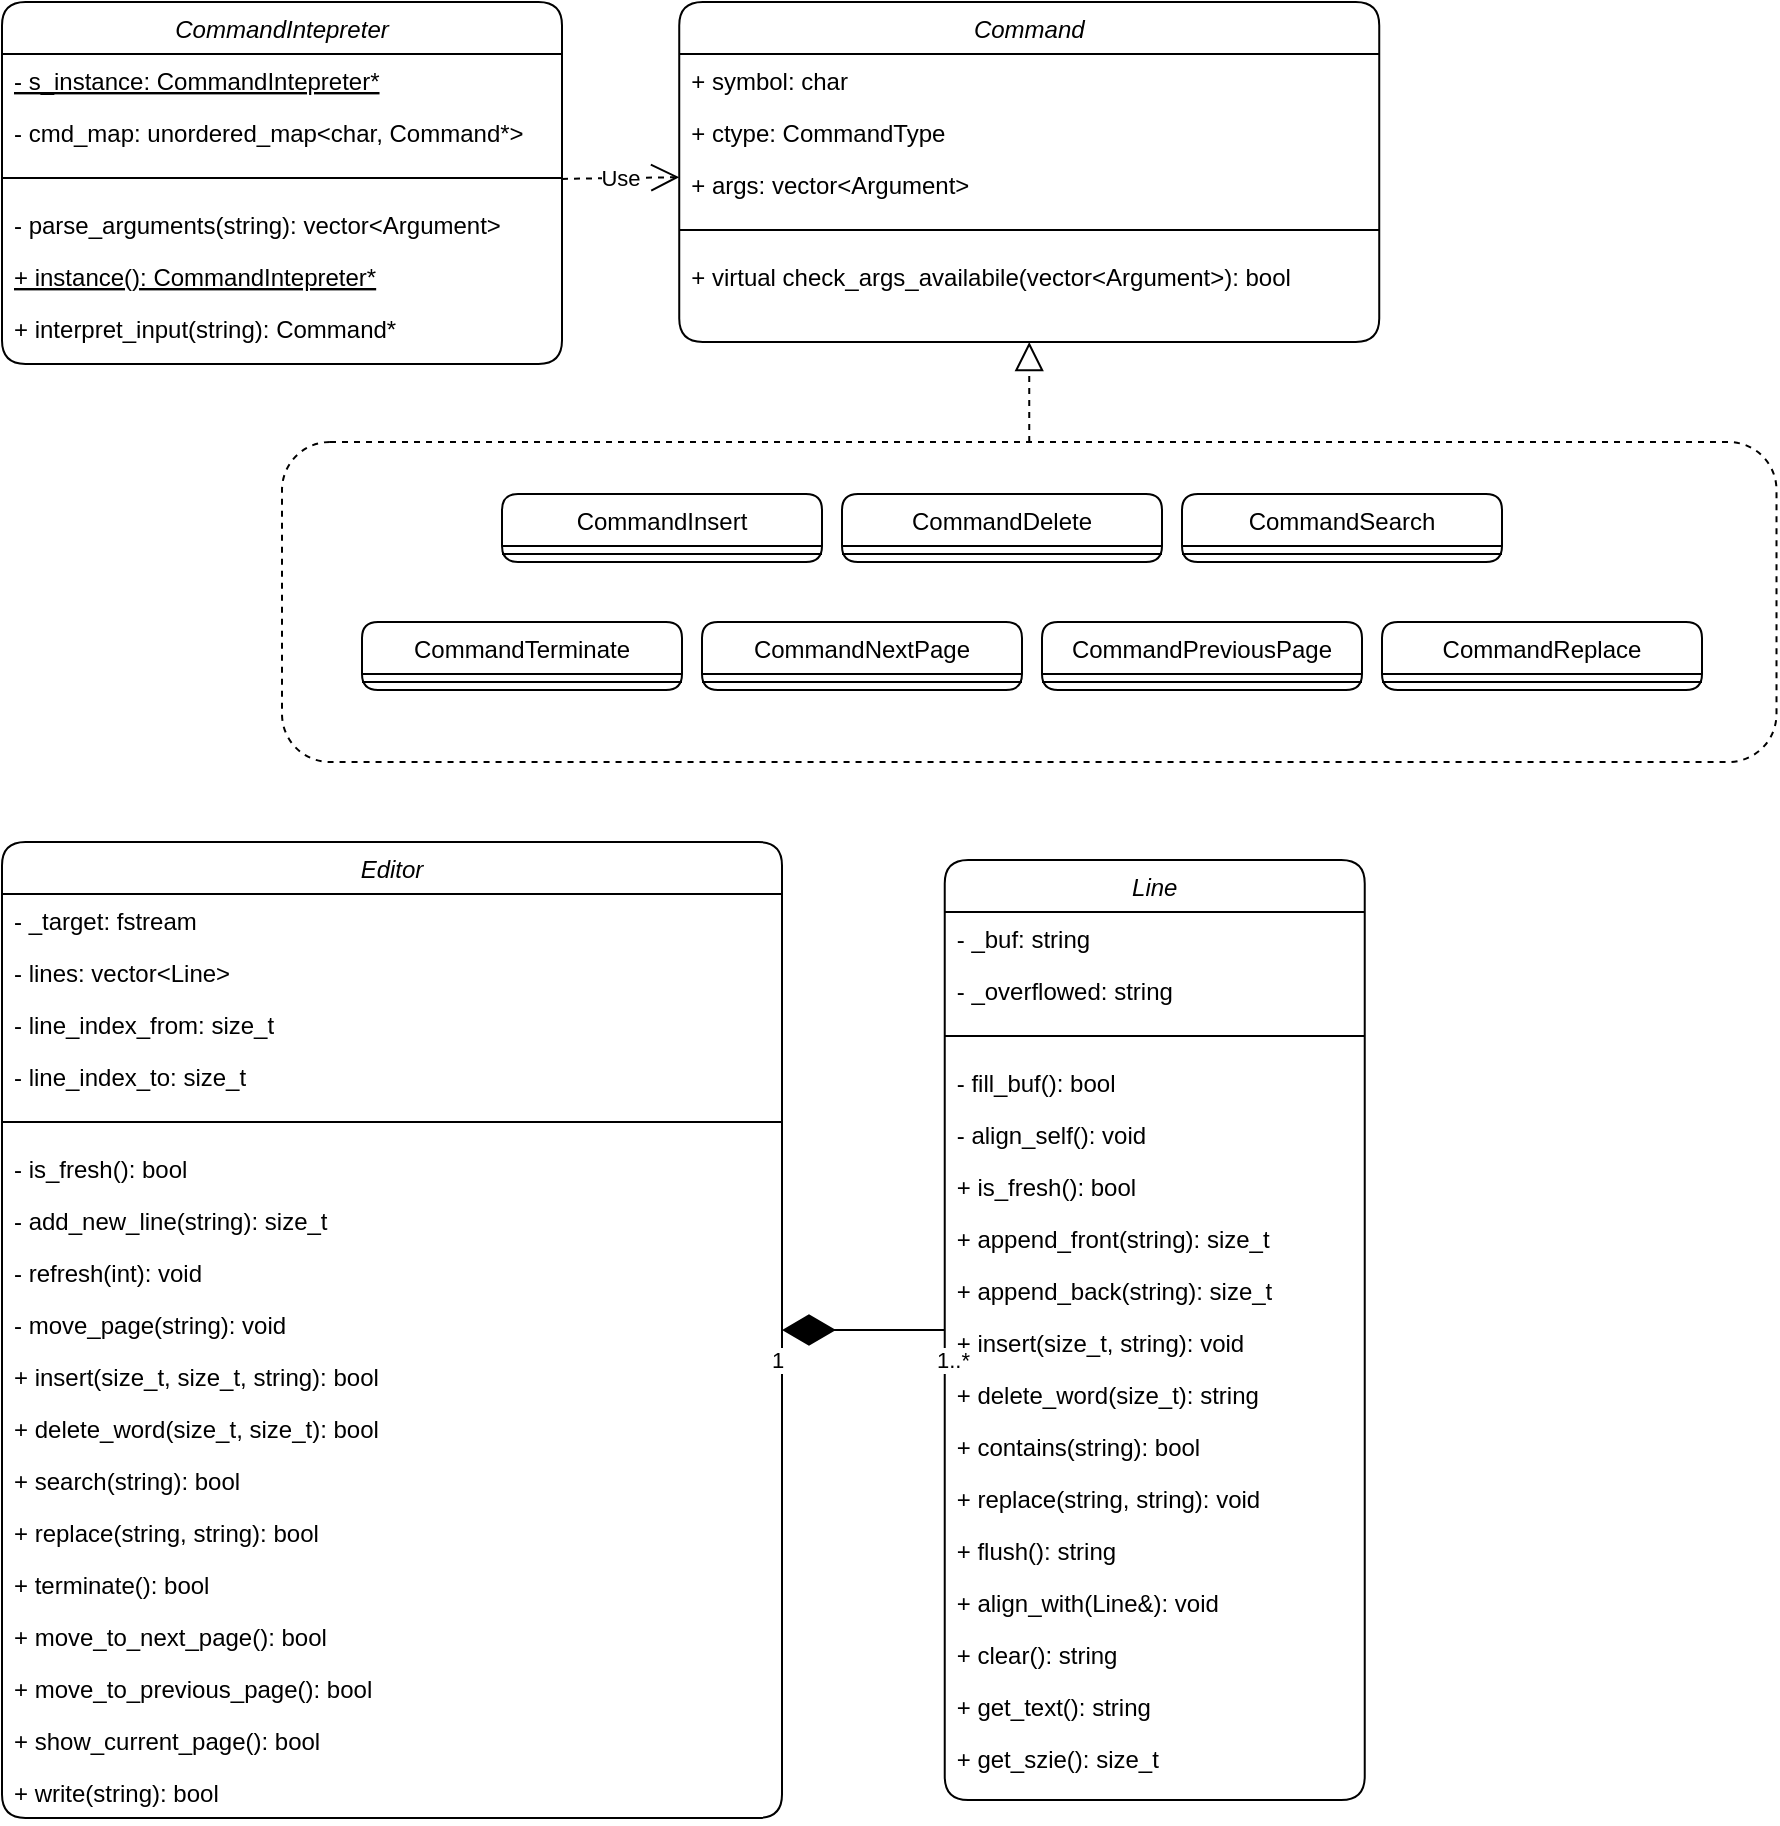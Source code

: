 <mxfile version="13.10.0" type="embed">
    <diagram id="C5RBs43oDa-KdzZeNtuy" name="Page-1">
        <mxGraphModel dx="3341" dy="2041" grid="1" gridSize="10" guides="1" tooltips="1" connect="1" arrows="1" fold="1" page="1" pageScale="1" pageWidth="827" pageHeight="1169" math="0" shadow="0">
            <root>
                <mxCell id="WIyWlLk6GJQsqaUBKTNV-0"/>
                <mxCell id="WIyWlLk6GJQsqaUBKTNV-1" parent="WIyWlLk6GJQsqaUBKTNV-0"/>
                <mxCell id="guxufbHRM4LJJ7wlbhOa-0" value="Command" style="swimlane;fontStyle=2;align=center;verticalAlign=top;childLayout=stackLayout;horizontal=1;startSize=26;horizontalStack=0;resizeParent=1;resizeLast=0;collapsible=1;marginBottom=0;shadow=0;strokeWidth=1;rounded=1;" parent="WIyWlLk6GJQsqaUBKTNV-1" vertex="1">
                    <mxGeometry x="-551.38" y="-180" width="350" height="170" as="geometry">
                        <mxRectangle x="230" y="140" width="160" height="26" as="alternateBounds"/>
                    </mxGeometry>
                </mxCell>
                <mxCell id="guxufbHRM4LJJ7wlbhOa-1" value="+ symbol: char" style="text;align=left;verticalAlign=top;spacingLeft=4;spacingRight=4;overflow=hidden;rotatable=0;points=[[0,0.5],[1,0.5]];portConstraint=eastwest;rounded=1;" parent="guxufbHRM4LJJ7wlbhOa-0" vertex="1">
                    <mxGeometry y="26" width="350" height="26" as="geometry"/>
                </mxCell>
                <mxCell id="guxufbHRM4LJJ7wlbhOa-19" value="+ ctype: CommandType" style="text;align=left;verticalAlign=top;spacingLeft=4;spacingRight=4;overflow=hidden;rotatable=0;points=[[0,0.5],[1,0.5]];portConstraint=eastwest;shadow=0;html=0;rounded=1;" parent="guxufbHRM4LJJ7wlbhOa-0" vertex="1">
                    <mxGeometry y="52" width="350" height="26" as="geometry"/>
                </mxCell>
                <mxCell id="guxufbHRM4LJJ7wlbhOa-3" value="+ args: vector&lt;Argument&gt;" style="text;align=left;verticalAlign=top;spacingLeft=4;spacingRight=4;overflow=hidden;rotatable=0;points=[[0,0.5],[1,0.5]];portConstraint=eastwest;shadow=0;html=0;rounded=1;" parent="guxufbHRM4LJJ7wlbhOa-0" vertex="1">
                    <mxGeometry y="78" width="350" height="26" as="geometry"/>
                </mxCell>
                <mxCell id="guxufbHRM4LJJ7wlbhOa-4" value="" style="line;html=1;strokeWidth=1;align=left;verticalAlign=middle;spacingTop=-1;spacingLeft=3;spacingRight=3;rotatable=0;labelPosition=right;points=[];portConstraint=eastwest;rounded=1;" parent="guxufbHRM4LJJ7wlbhOa-0" vertex="1">
                    <mxGeometry y="104" width="350" height="20" as="geometry"/>
                </mxCell>
                <mxCell id="guxufbHRM4LJJ7wlbhOa-5" value="+ virtual check_args_availabile(vector&lt;Argument&gt;): bool" style="text;align=left;verticalAlign=top;spacingLeft=4;spacingRight=4;overflow=hidden;rotatable=0;points=[[0,0.5],[1,0.5]];portConstraint=eastwest;rounded=1;" parent="guxufbHRM4LJJ7wlbhOa-0" vertex="1">
                    <mxGeometry y="124" width="350" height="26" as="geometry"/>
                </mxCell>
                <mxCell id="guxufbHRM4LJJ7wlbhOa-45" value="Line" style="swimlane;fontStyle=2;align=center;verticalAlign=top;childLayout=stackLayout;horizontal=1;startSize=26;horizontalStack=0;resizeParent=1;resizeLast=0;collapsible=1;marginBottom=0;shadow=0;strokeWidth=1;rounded=1;" parent="WIyWlLk6GJQsqaUBKTNV-1" vertex="1">
                    <mxGeometry x="-418.63" y="249" width="210" height="470" as="geometry">
                        <mxRectangle x="230" y="140" width="160" height="26" as="alternateBounds"/>
                    </mxGeometry>
                </mxCell>
                <mxCell id="guxufbHRM4LJJ7wlbhOa-46" value="- _buf: string" style="text;align=left;verticalAlign=top;spacingLeft=4;spacingRight=4;overflow=hidden;rotatable=0;points=[[0,0.5],[1,0.5]];portConstraint=eastwest;rounded=1;" parent="guxufbHRM4LJJ7wlbhOa-45" vertex="1">
                    <mxGeometry y="26" width="210" height="26" as="geometry"/>
                </mxCell>
                <mxCell id="guxufbHRM4LJJ7wlbhOa-47" value="- _overflowed: string" style="text;align=left;verticalAlign=top;spacingLeft=4;spacingRight=4;overflow=hidden;rotatable=0;points=[[0,0.5],[1,0.5]];portConstraint=eastwest;shadow=0;html=0;rounded=1;" parent="guxufbHRM4LJJ7wlbhOa-45" vertex="1">
                    <mxGeometry y="52" width="210" height="26" as="geometry"/>
                </mxCell>
                <mxCell id="guxufbHRM4LJJ7wlbhOa-50" value="" style="line;html=1;strokeWidth=1;align=left;verticalAlign=middle;spacingTop=-1;spacingLeft=3;spacingRight=3;rotatable=0;labelPosition=right;points=[];portConstraint=eastwest;rounded=1;" parent="guxufbHRM4LJJ7wlbhOa-45" vertex="1">
                    <mxGeometry y="78" width="210" height="20" as="geometry"/>
                </mxCell>
                <mxCell id="guxufbHRM4LJJ7wlbhOa-51" value="- fill_buf(): bool" style="text;align=left;verticalAlign=top;spacingLeft=4;spacingRight=4;overflow=hidden;rotatable=0;points=[[0,0.5],[1,0.5]];portConstraint=eastwest;rounded=1;" parent="guxufbHRM4LJJ7wlbhOa-45" vertex="1">
                    <mxGeometry y="98" width="210" height="26" as="geometry"/>
                </mxCell>
                <mxCell id="guxufbHRM4LJJ7wlbhOa-66" value="- align_self(): void" style="text;align=left;verticalAlign=top;spacingLeft=4;spacingRight=4;overflow=hidden;rotatable=0;points=[[0,0.5],[1,0.5]];portConstraint=eastwest;rounded=1;" parent="guxufbHRM4LJJ7wlbhOa-45" vertex="1">
                    <mxGeometry y="124" width="210" height="26" as="geometry"/>
                </mxCell>
                <mxCell id="guxufbHRM4LJJ7wlbhOa-67" value="+ is_fresh(): bool&#10;" style="text;align=left;verticalAlign=top;spacingLeft=4;spacingRight=4;overflow=hidden;rotatable=0;points=[[0,0.5],[1,0.5]];portConstraint=eastwest;rounded=1;" parent="guxufbHRM4LJJ7wlbhOa-45" vertex="1">
                    <mxGeometry y="150" width="210" height="26" as="geometry"/>
                </mxCell>
                <mxCell id="guxufbHRM4LJJ7wlbhOa-68" value="+ append_front(string): size_t" style="text;align=left;verticalAlign=top;spacingLeft=4;spacingRight=4;overflow=hidden;rotatable=0;points=[[0,0.5],[1,0.5]];portConstraint=eastwest;rounded=1;" parent="guxufbHRM4LJJ7wlbhOa-45" vertex="1">
                    <mxGeometry y="176" width="210" height="26" as="geometry"/>
                </mxCell>
                <mxCell id="guxufbHRM4LJJ7wlbhOa-71" value="+ append_back(string): size_t" style="text;align=left;verticalAlign=top;spacingLeft=4;spacingRight=4;overflow=hidden;rotatable=0;points=[[0,0.5],[1,0.5]];portConstraint=eastwest;rounded=1;" parent="guxufbHRM4LJJ7wlbhOa-45" vertex="1">
                    <mxGeometry y="202" width="210" height="26" as="geometry"/>
                </mxCell>
                <mxCell id="guxufbHRM4LJJ7wlbhOa-70" value="+ insert(size_t, string): void" style="text;align=left;verticalAlign=top;spacingLeft=4;spacingRight=4;overflow=hidden;rotatable=0;points=[[0,0.5],[1,0.5]];portConstraint=eastwest;rounded=1;" parent="guxufbHRM4LJJ7wlbhOa-45" vertex="1">
                    <mxGeometry y="228" width="210" height="26" as="geometry"/>
                </mxCell>
                <mxCell id="guxufbHRM4LJJ7wlbhOa-69" value="+ delete_word(size_t): string" style="text;align=left;verticalAlign=top;spacingLeft=4;spacingRight=4;overflow=hidden;rotatable=0;points=[[0,0.5],[1,0.5]];portConstraint=eastwest;rounded=1;" parent="guxufbHRM4LJJ7wlbhOa-45" vertex="1">
                    <mxGeometry y="254" width="210" height="26" as="geometry"/>
                </mxCell>
                <mxCell id="guxufbHRM4LJJ7wlbhOa-72" value="+ contains(string): bool&#10;" style="text;align=left;verticalAlign=top;spacingLeft=4;spacingRight=4;overflow=hidden;rotatable=0;points=[[0,0.5],[1,0.5]];portConstraint=eastwest;rounded=1;" parent="guxufbHRM4LJJ7wlbhOa-45" vertex="1">
                    <mxGeometry y="280" width="210" height="26" as="geometry"/>
                </mxCell>
                <mxCell id="guxufbHRM4LJJ7wlbhOa-73" value="+ replace(string, string): void" style="text;align=left;verticalAlign=top;spacingLeft=4;spacingRight=4;overflow=hidden;rotatable=0;points=[[0,0.5],[1,0.5]];portConstraint=eastwest;rounded=1;" parent="guxufbHRM4LJJ7wlbhOa-45" vertex="1">
                    <mxGeometry y="306" width="210" height="26" as="geometry"/>
                </mxCell>
                <mxCell id="guxufbHRM4LJJ7wlbhOa-74" value="+ flush(): string" style="text;align=left;verticalAlign=top;spacingLeft=4;spacingRight=4;overflow=hidden;rotatable=0;points=[[0,0.5],[1,0.5]];portConstraint=eastwest;rounded=1;" parent="guxufbHRM4LJJ7wlbhOa-45" vertex="1">
                    <mxGeometry y="332" width="210" height="26" as="geometry"/>
                </mxCell>
                <mxCell id="guxufbHRM4LJJ7wlbhOa-75" value="+ align_with(Line&amp;): void" style="text;align=left;verticalAlign=top;spacingLeft=4;spacingRight=4;overflow=hidden;rotatable=0;points=[[0,0.5],[1,0.5]];portConstraint=eastwest;rounded=1;" parent="guxufbHRM4LJJ7wlbhOa-45" vertex="1">
                    <mxGeometry y="358" width="210" height="26" as="geometry"/>
                </mxCell>
                <mxCell id="guxufbHRM4LJJ7wlbhOa-76" value="+ clear(): string" style="text;align=left;verticalAlign=top;spacingLeft=4;spacingRight=4;overflow=hidden;rotatable=0;points=[[0,0.5],[1,0.5]];portConstraint=eastwest;rounded=1;" parent="guxufbHRM4LJJ7wlbhOa-45" vertex="1">
                    <mxGeometry y="384" width="210" height="26" as="geometry"/>
                </mxCell>
                <mxCell id="guxufbHRM4LJJ7wlbhOa-77" value="+ get_text(): string" style="text;align=left;verticalAlign=top;spacingLeft=4;spacingRight=4;overflow=hidden;rotatable=0;points=[[0,0.5],[1,0.5]];portConstraint=eastwest;rounded=1;" parent="guxufbHRM4LJJ7wlbhOa-45" vertex="1">
                    <mxGeometry y="410" width="210" height="26" as="geometry"/>
                </mxCell>
                <mxCell id="guxufbHRM4LJJ7wlbhOa-78" value="+ get_szie(): size_t" style="text;align=left;verticalAlign=top;spacingLeft=4;spacingRight=4;overflow=hidden;rotatable=0;points=[[0,0.5],[1,0.5]];portConstraint=eastwest;rounded=1;" parent="guxufbHRM4LJJ7wlbhOa-45" vertex="1">
                    <mxGeometry y="436" width="210" height="26" as="geometry"/>
                </mxCell>
                <mxCell id="guxufbHRM4LJJ7wlbhOa-52" value="Editor" style="swimlane;fontStyle=2;align=center;verticalAlign=top;childLayout=stackLayout;horizontal=1;startSize=26;horizontalStack=0;resizeParent=1;resizeLast=0;collapsible=1;marginBottom=0;shadow=0;strokeWidth=1;rounded=1;" parent="WIyWlLk6GJQsqaUBKTNV-1" vertex="1">
                    <mxGeometry x="-890" y="240" width="390" height="488" as="geometry">
                        <mxRectangle x="230" y="140" width="160" height="26" as="alternateBounds"/>
                    </mxGeometry>
                </mxCell>
                <mxCell id="guxufbHRM4LJJ7wlbhOa-53" value="- _target: fstream" style="text;align=left;verticalAlign=top;spacingLeft=4;spacingRight=4;overflow=hidden;rotatable=0;points=[[0,0.5],[1,0.5]];portConstraint=eastwest;rounded=1;" parent="guxufbHRM4LJJ7wlbhOa-52" vertex="1">
                    <mxGeometry y="26" width="390" height="26" as="geometry"/>
                </mxCell>
                <mxCell id="guxufbHRM4LJJ7wlbhOa-54" value="- lines: vector&lt;Line&gt;" style="text;align=left;verticalAlign=top;spacingLeft=4;spacingRight=4;overflow=hidden;rotatable=0;points=[[0,0.5],[1,0.5]];portConstraint=eastwest;shadow=0;html=0;rounded=1;" parent="guxufbHRM4LJJ7wlbhOa-52" vertex="1">
                    <mxGeometry y="52" width="390" height="26" as="geometry"/>
                </mxCell>
                <mxCell id="guxufbHRM4LJJ7wlbhOa-55" value="- line_index_from: size_t" style="text;align=left;verticalAlign=top;spacingLeft=4;spacingRight=4;overflow=hidden;rotatable=0;points=[[0,0.5],[1,0.5]];portConstraint=eastwest;shadow=0;html=0;rounded=1;" parent="guxufbHRM4LJJ7wlbhOa-52" vertex="1">
                    <mxGeometry y="78" width="390" height="26" as="geometry"/>
                </mxCell>
                <mxCell id="guxufbHRM4LJJ7wlbhOa-79" value="- line_index_to: size_t" style="text;align=left;verticalAlign=top;spacingLeft=4;spacingRight=4;overflow=hidden;rotatable=0;points=[[0,0.5],[1,0.5]];portConstraint=eastwest;shadow=0;html=0;rounded=1;" parent="guxufbHRM4LJJ7wlbhOa-52" vertex="1">
                    <mxGeometry y="104" width="390" height="26" as="geometry"/>
                </mxCell>
                <mxCell id="guxufbHRM4LJJ7wlbhOa-57" value="" style="line;html=1;strokeWidth=1;align=left;verticalAlign=middle;spacingTop=-1;spacingLeft=3;spacingRight=3;rotatable=0;labelPosition=right;points=[];portConstraint=eastwest;rounded=1;" parent="guxufbHRM4LJJ7wlbhOa-52" vertex="1">
                    <mxGeometry y="130" width="390" height="20" as="geometry"/>
                </mxCell>
                <mxCell id="guxufbHRM4LJJ7wlbhOa-58" value="- is_fresh(): bool" style="text;align=left;verticalAlign=top;spacingLeft=4;spacingRight=4;overflow=hidden;rotatable=0;points=[[0,0.5],[1,0.5]];portConstraint=eastwest;rounded=1;" parent="guxufbHRM4LJJ7wlbhOa-52" vertex="1">
                    <mxGeometry y="150" width="390" height="26" as="geometry"/>
                </mxCell>
                <mxCell id="guxufbHRM4LJJ7wlbhOa-80" value="- add_new_line(string): size_t" style="text;align=left;verticalAlign=top;spacingLeft=4;spacingRight=4;overflow=hidden;rotatable=0;points=[[0,0.5],[1,0.5]];portConstraint=eastwest;rounded=1;" parent="guxufbHRM4LJJ7wlbhOa-52" vertex="1">
                    <mxGeometry y="176" width="390" height="26" as="geometry"/>
                </mxCell>
                <mxCell id="guxufbHRM4LJJ7wlbhOa-81" value="- refresh(int): void" style="text;align=left;verticalAlign=top;spacingLeft=4;spacingRight=4;overflow=hidden;rotatable=0;points=[[0,0.5],[1,0.5]];portConstraint=eastwest;rounded=1;" parent="guxufbHRM4LJJ7wlbhOa-52" vertex="1">
                    <mxGeometry y="202" width="390" height="26" as="geometry"/>
                </mxCell>
                <mxCell id="guxufbHRM4LJJ7wlbhOa-82" value="- move_page(string): void" style="text;align=left;verticalAlign=top;spacingLeft=4;spacingRight=4;overflow=hidden;rotatable=0;points=[[0,0.5],[1,0.5]];portConstraint=eastwest;rounded=1;" parent="guxufbHRM4LJJ7wlbhOa-52" vertex="1">
                    <mxGeometry y="228" width="390" height="26" as="geometry"/>
                </mxCell>
                <mxCell id="guxufbHRM4LJJ7wlbhOa-89" value="+ insert(size_t, size_t, string): bool" style="text;align=left;verticalAlign=top;spacingLeft=4;spacingRight=4;overflow=hidden;rotatable=0;points=[[0,0.5],[1,0.5]];portConstraint=eastwest;rounded=1;" parent="guxufbHRM4LJJ7wlbhOa-52" vertex="1">
                    <mxGeometry y="254" width="390" height="26" as="geometry"/>
                </mxCell>
                <mxCell id="guxufbHRM4LJJ7wlbhOa-95" value="+ delete_word(size_t, size_t): bool" style="text;align=left;verticalAlign=top;spacingLeft=4;spacingRight=4;overflow=hidden;rotatable=0;points=[[0,0.5],[1,0.5]];portConstraint=eastwest;rounded=1;" parent="guxufbHRM4LJJ7wlbhOa-52" vertex="1">
                    <mxGeometry y="280" width="390" height="26" as="geometry"/>
                </mxCell>
                <mxCell id="guxufbHRM4LJJ7wlbhOa-96" value="+ search(string): bool" style="text;align=left;verticalAlign=top;spacingLeft=4;spacingRight=4;overflow=hidden;rotatable=0;points=[[0,0.5],[1,0.5]];portConstraint=eastwest;rounded=1;" parent="guxufbHRM4LJJ7wlbhOa-52" vertex="1">
                    <mxGeometry y="306" width="390" height="26" as="geometry"/>
                </mxCell>
                <mxCell id="guxufbHRM4LJJ7wlbhOa-92" value="+ replace(string, string): bool" style="text;align=left;verticalAlign=top;spacingLeft=4;spacingRight=4;overflow=hidden;rotatable=0;points=[[0,0.5],[1,0.5]];portConstraint=eastwest;rounded=1;" parent="guxufbHRM4LJJ7wlbhOa-52" vertex="1">
                    <mxGeometry y="332" width="390" height="26" as="geometry"/>
                </mxCell>
                <mxCell id="guxufbHRM4LJJ7wlbhOa-94" value="+ terminate(): bool" style="text;align=left;verticalAlign=top;spacingLeft=4;spacingRight=4;overflow=hidden;rotatable=0;points=[[0,0.5],[1,0.5]];portConstraint=eastwest;rounded=1;" parent="guxufbHRM4LJJ7wlbhOa-52" vertex="1">
                    <mxGeometry y="358" width="390" height="26" as="geometry"/>
                </mxCell>
                <mxCell id="guxufbHRM4LJJ7wlbhOa-93" value="+ move_to_next_page(): bool" style="text;align=left;verticalAlign=top;spacingLeft=4;spacingRight=4;overflow=hidden;rotatable=0;points=[[0,0.5],[1,0.5]];portConstraint=eastwest;rounded=1;" parent="guxufbHRM4LJJ7wlbhOa-52" vertex="1">
                    <mxGeometry y="384" width="390" height="26" as="geometry"/>
                </mxCell>
                <mxCell id="guxufbHRM4LJJ7wlbhOa-91" value="+ move_to_previous_page(): bool" style="text;align=left;verticalAlign=top;spacingLeft=4;spacingRight=4;overflow=hidden;rotatable=0;points=[[0,0.5],[1,0.5]];portConstraint=eastwest;rounded=1;" parent="guxufbHRM4LJJ7wlbhOa-52" vertex="1">
                    <mxGeometry y="410" width="390" height="26" as="geometry"/>
                </mxCell>
                <mxCell id="guxufbHRM4LJJ7wlbhOa-90" value="+ show_current_page(): bool" style="text;align=left;verticalAlign=top;spacingLeft=4;spacingRight=4;overflow=hidden;rotatable=0;points=[[0,0.5],[1,0.5]];portConstraint=eastwest;rounded=1;" parent="guxufbHRM4LJJ7wlbhOa-52" vertex="1">
                    <mxGeometry y="436" width="390" height="26" as="geometry"/>
                </mxCell>
                <mxCell id="guxufbHRM4LJJ7wlbhOa-97" value="+ write(string): bool" style="text;align=left;verticalAlign=top;spacingLeft=4;spacingRight=4;overflow=hidden;rotatable=0;points=[[0,0.5],[1,0.5]];portConstraint=eastwest;rounded=1;" parent="guxufbHRM4LJJ7wlbhOa-52" vertex="1">
                    <mxGeometry y="462" width="390" height="26" as="geometry"/>
                </mxCell>
                <mxCell id="guxufbHRM4LJJ7wlbhOa-59" value="CommandIntepreter" style="swimlane;fontStyle=2;align=center;verticalAlign=top;childLayout=stackLayout;horizontal=1;startSize=26;horizontalStack=0;resizeParent=1;resizeLast=0;collapsible=1;marginBottom=0;shadow=0;strokeWidth=1;rounded=1;" parent="WIyWlLk6GJQsqaUBKTNV-1" vertex="1">
                    <mxGeometry x="-890" y="-180" width="280" height="181" as="geometry">
                        <mxRectangle x="230" y="140" width="160" height="26" as="alternateBounds"/>
                    </mxGeometry>
                </mxCell>
                <mxCell id="guxufbHRM4LJJ7wlbhOa-60" value="- s_instance: CommandIntepreter*" style="text;align=left;verticalAlign=top;spacingLeft=4;spacingRight=4;overflow=hidden;rotatable=0;points=[[0,0.5],[1,0.5]];portConstraint=eastwest;fontStyle=4;rounded=1;" parent="guxufbHRM4LJJ7wlbhOa-59" vertex="1">
                    <mxGeometry y="26" width="280" height="26" as="geometry"/>
                </mxCell>
                <mxCell id="guxufbHRM4LJJ7wlbhOa-61" value="- cmd_map: unordered_map&lt;char, Command*&gt; " style="text;align=left;verticalAlign=top;spacingLeft=4;spacingRight=4;overflow=hidden;rotatable=0;points=[[0,0.5],[1,0.5]];portConstraint=eastwest;shadow=0;html=0;rounded=1;" parent="guxufbHRM4LJJ7wlbhOa-59" vertex="1">
                    <mxGeometry y="52" width="280" height="26" as="geometry"/>
                </mxCell>
                <mxCell id="guxufbHRM4LJJ7wlbhOa-64" value="" style="line;html=1;strokeWidth=1;align=left;verticalAlign=middle;spacingTop=-1;spacingLeft=3;spacingRight=3;rotatable=0;labelPosition=right;points=[];portConstraint=eastwest;rounded=1;" parent="guxufbHRM4LJJ7wlbhOa-59" vertex="1">
                    <mxGeometry y="78" width="280" height="20" as="geometry"/>
                </mxCell>
                <mxCell id="guxufbHRM4LJJ7wlbhOa-65" value="- parse_arguments(string): vector&lt;Argument&gt;" style="text;align=left;verticalAlign=top;spacingLeft=4;spacingRight=4;overflow=hidden;rotatable=0;points=[[0,0.5],[1,0.5]];portConstraint=eastwest;rounded=1;" parent="guxufbHRM4LJJ7wlbhOa-59" vertex="1">
                    <mxGeometry y="98" width="280" height="26" as="geometry"/>
                </mxCell>
                <mxCell id="guxufbHRM4LJJ7wlbhOa-101" value="+ instance(): CommandIntepreter*" style="text;align=left;verticalAlign=top;spacingLeft=4;spacingRight=4;overflow=hidden;rotatable=0;points=[[0,0.5],[1,0.5]];portConstraint=eastwest;fontStyle=4;rounded=1;" parent="guxufbHRM4LJJ7wlbhOa-59" vertex="1">
                    <mxGeometry y="124" width="280" height="26" as="geometry"/>
                </mxCell>
                <mxCell id="guxufbHRM4LJJ7wlbhOa-102" value="+ interpret_input(string): Command*" style="text;align=left;verticalAlign=top;spacingLeft=4;spacingRight=4;overflow=hidden;rotatable=0;points=[[0,0.5],[1,0.5]];portConstraint=eastwest;rounded=1;" parent="guxufbHRM4LJJ7wlbhOa-59" vertex="1">
                    <mxGeometry y="150" width="280" height="26" as="geometry"/>
                </mxCell>
                <mxCell id="guxufbHRM4LJJ7wlbhOa-103" value="Use" style="endArrow=open;endSize=12;dashed=1;html=1;" parent="WIyWlLk6GJQsqaUBKTNV-1" source="guxufbHRM4LJJ7wlbhOa-59" target="guxufbHRM4LJJ7wlbhOa-0" edge="1">
                    <mxGeometry width="160" relative="1" as="geometry">
                        <mxPoint x="-197.38" y="-63.5" as="sourcePoint"/>
                        <mxPoint x="-37.38" y="-63.5" as="targetPoint"/>
                    </mxGeometry>
                </mxCell>
                <mxCell id="guxufbHRM4LJJ7wlbhOa-110" value="" style="endArrow=block;dashed=1;endFill=0;endSize=12;html=1;" parent="WIyWlLk6GJQsqaUBKTNV-1" source="guxufbHRM4LJJ7wlbhOa-109" target="guxufbHRM4LJJ7wlbhOa-0" edge="1">
                    <mxGeometry width="160" relative="1" as="geometry">
                        <mxPoint x="-367.331" y="342.5" as="sourcePoint"/>
                        <mxPoint x="-366.714" y="128.5" as="targetPoint"/>
                    </mxGeometry>
                </mxCell>
                <mxCell id="guxufbHRM4LJJ7wlbhOa-111" value="1&amp;nbsp; &amp;nbsp; &amp;nbsp; &amp;nbsp; &amp;nbsp; &amp;nbsp; &amp;nbsp; &amp;nbsp; &amp;nbsp; &amp;nbsp; &amp;nbsp; &amp;nbsp; &amp;nbsp;1..*" style="endArrow=diamondThin;endFill=1;endSize=24;html=1;" parent="WIyWlLk6GJQsqaUBKTNV-1" source="guxufbHRM4LJJ7wlbhOa-45" target="guxufbHRM4LJJ7wlbhOa-52" edge="1">
                    <mxGeometry x="-0.077" y="15" width="160" relative="1" as="geometry">
                        <mxPoint x="-900" y="589" as="sourcePoint"/>
                        <mxPoint x="-740" y="589" as="targetPoint"/>
                        <mxPoint as="offset"/>
                    </mxGeometry>
                </mxCell>
                <mxCell id="PeAtPTwcGVTWx05HvDsL-0" value="" style="group;rounded=1;" parent="WIyWlLk6GJQsqaUBKTNV-1" vertex="1" connectable="0">
                    <mxGeometry x="-750" y="40" width="747.25" height="160" as="geometry"/>
                </mxCell>
                <mxCell id="guxufbHRM4LJJ7wlbhOa-109" value="" style="whiteSpace=wrap;html=1;dashed=1;rounded=1;" parent="PeAtPTwcGVTWx05HvDsL-0" vertex="1">
                    <mxGeometry width="747.25" height="160" as="geometry"/>
                </mxCell>
                <mxCell id="guxufbHRM4LJJ7wlbhOa-6" value="CommandInsert" style="swimlane;fontStyle=0;align=center;verticalAlign=top;childLayout=stackLayout;horizontal=1;startSize=26;horizontalStack=0;resizeParent=1;resizeLast=0;collapsible=1;marginBottom=0;shadow=0;strokeWidth=1;rounded=1;" parent="PeAtPTwcGVTWx05HvDsL-0" vertex="1">
                    <mxGeometry x="110" y="26" width="160" height="34" as="geometry">
                        <mxRectangle x="130" y="380" width="160" height="26" as="alternateBounds"/>
                    </mxGeometry>
                </mxCell>
                <mxCell id="guxufbHRM4LJJ7wlbhOa-9" value="" style="line;html=1;strokeWidth=1;align=left;verticalAlign=middle;spacingTop=-1;spacingLeft=3;spacingRight=3;rotatable=0;labelPosition=right;points=[];portConstraint=eastwest;rounded=1;" parent="guxufbHRM4LJJ7wlbhOa-6" vertex="1">
                    <mxGeometry y="26" width="160" height="8" as="geometry"/>
                </mxCell>
                <mxCell id="guxufbHRM4LJJ7wlbhOa-25" value="CommandDelete" style="swimlane;fontStyle=0;align=center;verticalAlign=top;childLayout=stackLayout;horizontal=1;startSize=26;horizontalStack=0;resizeParent=1;resizeLast=0;collapsible=1;marginBottom=0;shadow=0;strokeWidth=1;rounded=1;" parent="PeAtPTwcGVTWx05HvDsL-0" vertex="1">
                    <mxGeometry x="280" y="26" width="160" height="34" as="geometry">
                        <mxRectangle x="130" y="380" width="160" height="26" as="alternateBounds"/>
                    </mxGeometry>
                </mxCell>
                <mxCell id="guxufbHRM4LJJ7wlbhOa-26" value="" style="line;html=1;strokeWidth=1;align=left;verticalAlign=middle;spacingTop=-1;spacingLeft=3;spacingRight=3;rotatable=0;labelPosition=right;points=[];portConstraint=eastwest;rounded=1;" parent="guxufbHRM4LJJ7wlbhOa-25" vertex="1">
                    <mxGeometry y="26" width="160" height="8" as="geometry"/>
                </mxCell>
                <mxCell id="guxufbHRM4LJJ7wlbhOa-27" value="CommandPreviousPage" style="swimlane;fontStyle=0;align=center;verticalAlign=top;childLayout=stackLayout;horizontal=1;startSize=26;horizontalStack=0;resizeParent=1;resizeLast=0;collapsible=1;marginBottom=0;shadow=0;strokeWidth=1;rounded=1;" parent="PeAtPTwcGVTWx05HvDsL-0" vertex="1">
                    <mxGeometry x="380" y="90" width="160" height="34" as="geometry">
                        <mxRectangle x="130" y="380" width="160" height="26" as="alternateBounds"/>
                    </mxGeometry>
                </mxCell>
                <mxCell id="guxufbHRM4LJJ7wlbhOa-28" value="" style="line;html=1;strokeWidth=1;align=left;verticalAlign=middle;spacingTop=-1;spacingLeft=3;spacingRight=3;rotatable=0;labelPosition=right;points=[];portConstraint=eastwest;rounded=1;" parent="guxufbHRM4LJJ7wlbhOa-27" vertex="1">
                    <mxGeometry y="26" width="160" height="8" as="geometry"/>
                </mxCell>
                <mxCell id="guxufbHRM4LJJ7wlbhOa-29" value="CommandSearch" style="swimlane;fontStyle=0;align=center;verticalAlign=top;childLayout=stackLayout;horizontal=1;startSize=26;horizontalStack=0;resizeParent=1;resizeLast=0;collapsible=1;marginBottom=0;shadow=0;strokeWidth=1;rounded=1;" parent="PeAtPTwcGVTWx05HvDsL-0" vertex="1">
                    <mxGeometry x="450" y="26" width="160" height="34" as="geometry">
                        <mxRectangle x="130" y="380" width="160" height="26" as="alternateBounds"/>
                    </mxGeometry>
                </mxCell>
                <mxCell id="guxufbHRM4LJJ7wlbhOa-30" value="" style="line;html=1;strokeWidth=1;align=left;verticalAlign=middle;spacingTop=-1;spacingLeft=3;spacingRight=3;rotatable=0;labelPosition=right;points=[];portConstraint=eastwest;rounded=1;" parent="guxufbHRM4LJJ7wlbhOa-29" vertex="1">
                    <mxGeometry y="26" width="160" height="8" as="geometry"/>
                </mxCell>
                <mxCell id="guxufbHRM4LJJ7wlbhOa-31" value="CommandNextPage" style="swimlane;fontStyle=0;align=center;verticalAlign=top;childLayout=stackLayout;horizontal=1;startSize=26;horizontalStack=0;resizeParent=1;resizeLast=0;collapsible=1;marginBottom=0;shadow=0;strokeWidth=1;rounded=1;" parent="PeAtPTwcGVTWx05HvDsL-0" vertex="1">
                    <mxGeometry x="210" y="90" width="160" height="34" as="geometry">
                        <mxRectangle x="130" y="380" width="160" height="26" as="alternateBounds"/>
                    </mxGeometry>
                </mxCell>
                <mxCell id="guxufbHRM4LJJ7wlbhOa-32" value="" style="line;html=1;strokeWidth=1;align=left;verticalAlign=middle;spacingTop=-1;spacingLeft=3;spacingRight=3;rotatable=0;labelPosition=right;points=[];portConstraint=eastwest;rounded=1;" parent="guxufbHRM4LJJ7wlbhOa-31" vertex="1">
                    <mxGeometry y="26" width="160" height="8" as="geometry"/>
                </mxCell>
                <mxCell id="guxufbHRM4LJJ7wlbhOa-33" value="CommandReplace" style="swimlane;fontStyle=0;align=center;verticalAlign=top;childLayout=stackLayout;horizontal=1;startSize=26;horizontalStack=0;resizeParent=1;resizeLast=0;collapsible=1;marginBottom=0;shadow=0;strokeWidth=1;rounded=1;" parent="PeAtPTwcGVTWx05HvDsL-0" vertex="1">
                    <mxGeometry x="550" y="90" width="160" height="34" as="geometry">
                        <mxRectangle x="130" y="380" width="160" height="26" as="alternateBounds"/>
                    </mxGeometry>
                </mxCell>
                <mxCell id="guxufbHRM4LJJ7wlbhOa-34" value="" style="line;html=1;strokeWidth=1;align=left;verticalAlign=middle;spacingTop=-1;spacingLeft=3;spacingRight=3;rotatable=0;labelPosition=right;points=[];portConstraint=eastwest;rounded=1;" parent="guxufbHRM4LJJ7wlbhOa-33" vertex="1">
                    <mxGeometry y="26" width="160" height="8" as="geometry"/>
                </mxCell>
                <mxCell id="guxufbHRM4LJJ7wlbhOa-35" value="CommandTerminate" style="swimlane;fontStyle=0;align=center;verticalAlign=top;childLayout=stackLayout;horizontal=1;startSize=26;horizontalStack=0;resizeParent=1;resizeLast=0;collapsible=1;marginBottom=0;shadow=0;strokeWidth=1;rounded=1;" parent="PeAtPTwcGVTWx05HvDsL-0" vertex="1">
                    <mxGeometry x="40.0" y="90" width="160" height="34" as="geometry">
                        <mxRectangle x="130" y="380" width="160" height="26" as="alternateBounds"/>
                    </mxGeometry>
                </mxCell>
                <mxCell id="guxufbHRM4LJJ7wlbhOa-36" value="" style="line;html=1;strokeWidth=1;align=left;verticalAlign=middle;spacingTop=-1;spacingLeft=3;spacingRight=3;rotatable=0;labelPosition=right;points=[];portConstraint=eastwest;rounded=1;" parent="guxufbHRM4LJJ7wlbhOa-35" vertex="1">
                    <mxGeometry y="26" width="160" height="8" as="geometry"/>
                </mxCell>
            </root>
        </mxGraphModel>
    </diagram>
</mxfile>